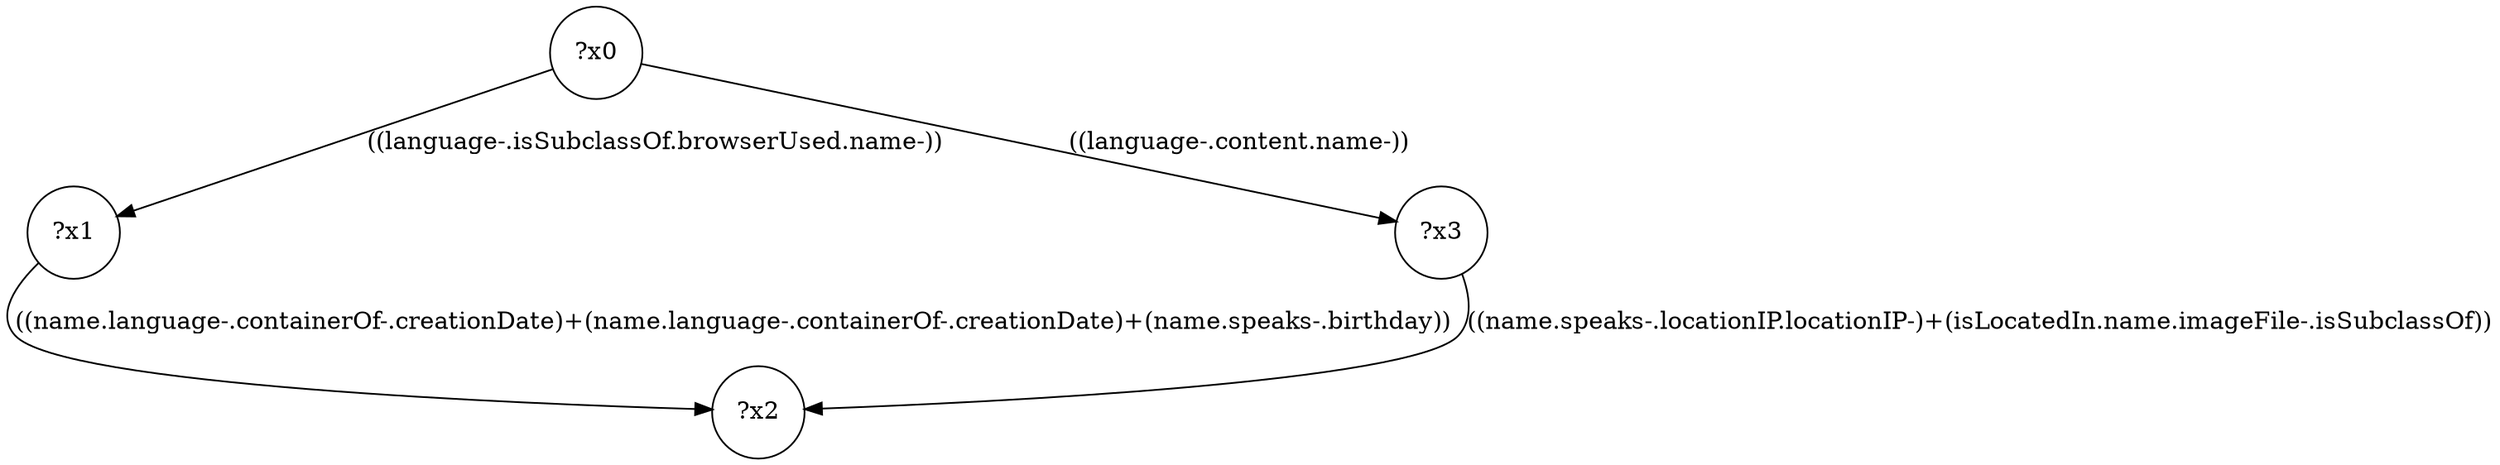 digraph g {
	x0 [shape=circle, label="?x0"];
	x1 [shape=circle, label="?x1"];
	x0 -> x1 [label="((language-.isSubclassOf.browserUsed.name-))"];
	x2 [shape=circle, label="?x2"];
	x1 -> x2 [label="((name.language-.containerOf-.creationDate)+(name.language-.containerOf-.creationDate)+(name.speaks-.birthday))"];
	x3 [shape=circle, label="?x3"];
	x0 -> x3 [label="((language-.content.name-))"];
	x3 -> x2 [label="((name.speaks-.locationIP.locationIP-)+(isLocatedIn.name.imageFile-.isSubclassOf))"];
}
